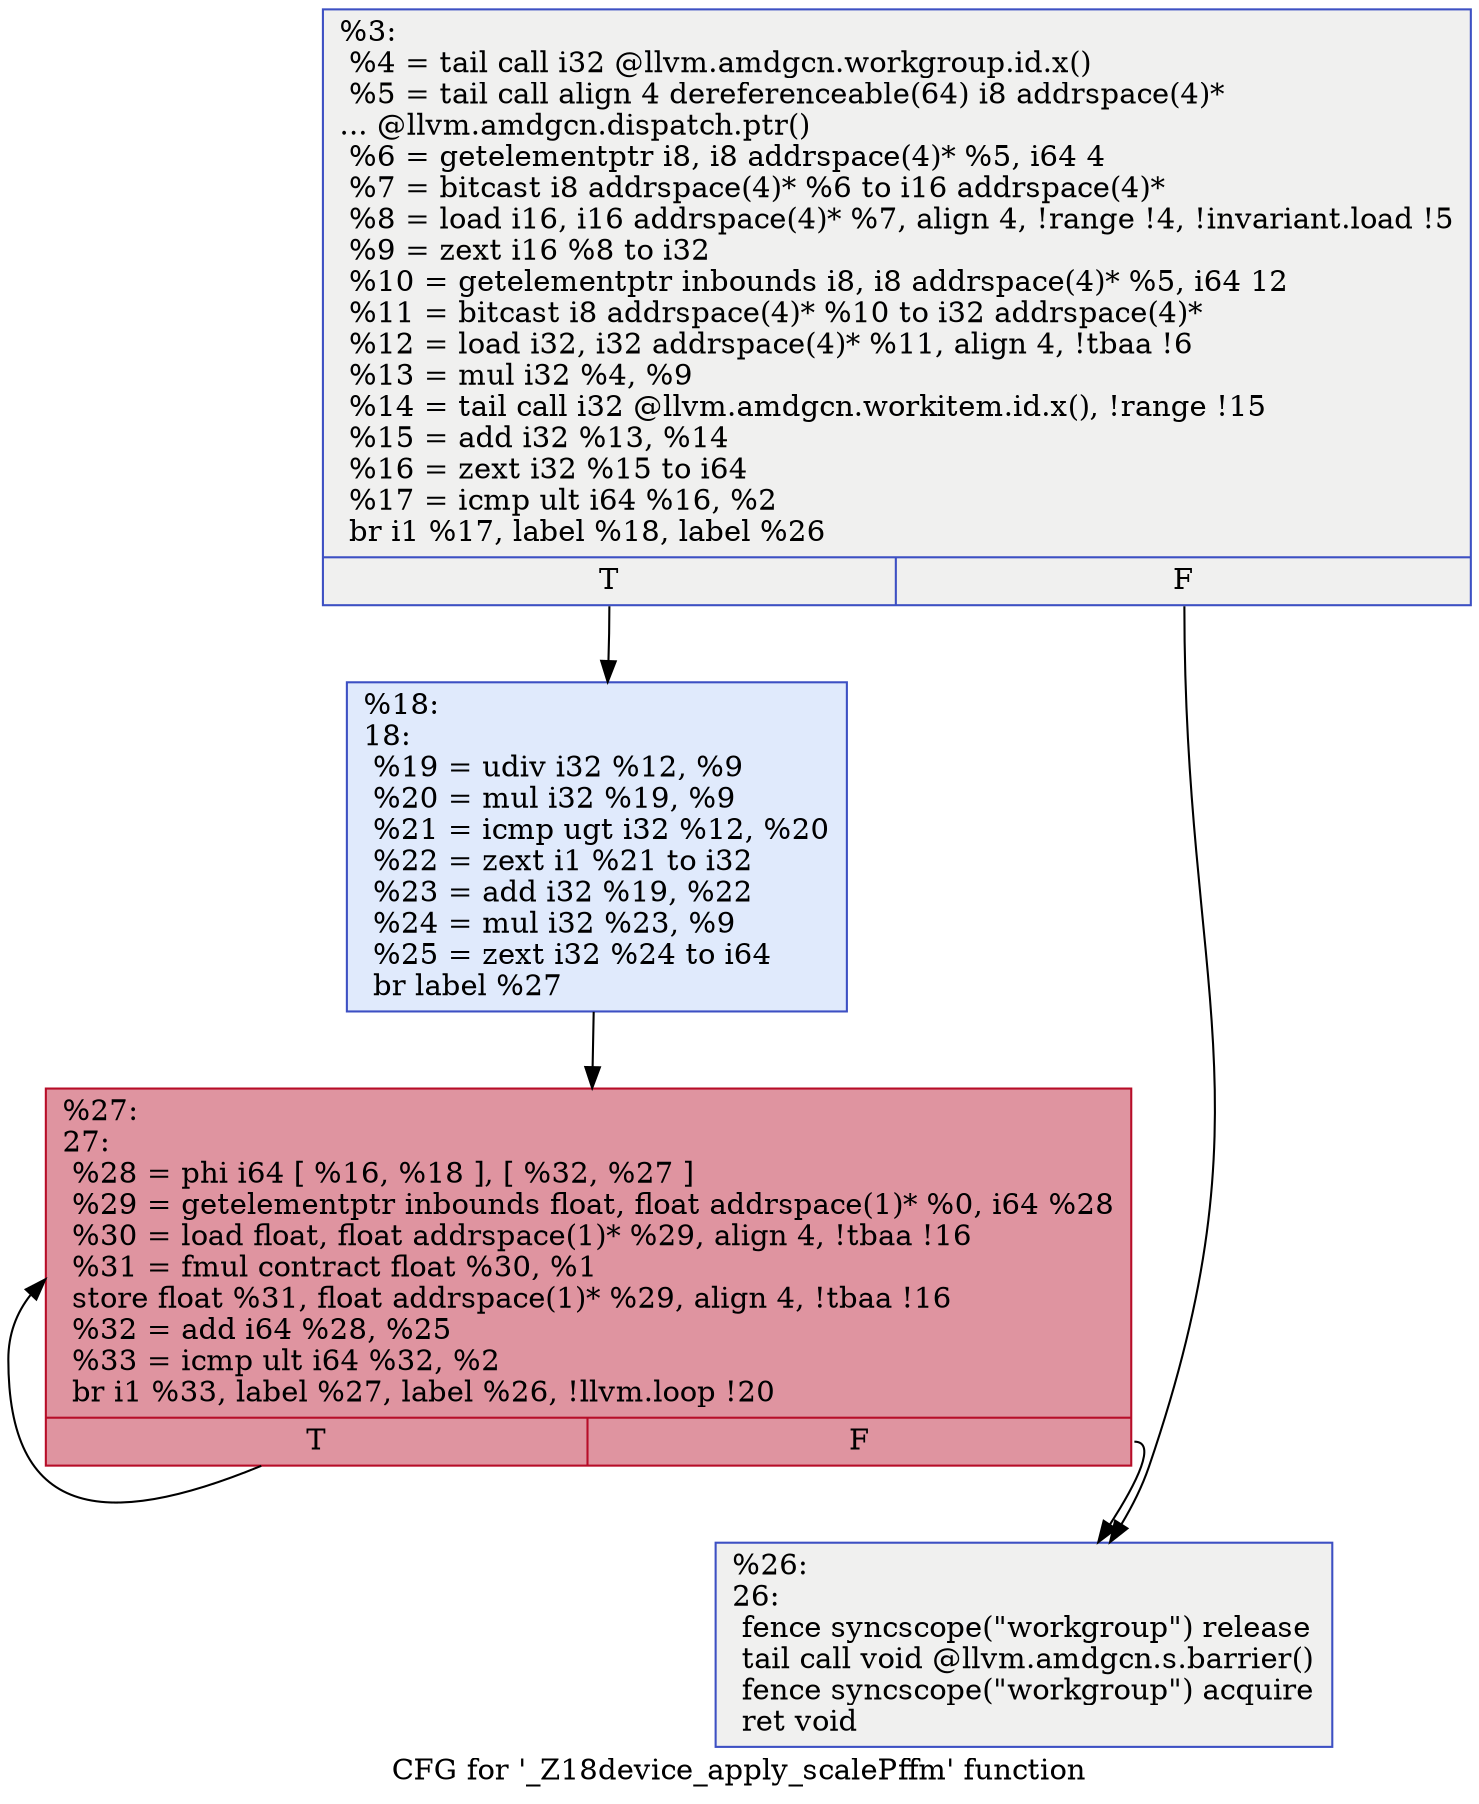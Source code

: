 digraph "CFG for '_Z18device_apply_scalePffm' function" {
	label="CFG for '_Z18device_apply_scalePffm' function";

	Node0x45a54d0 [shape=record,color="#3d50c3ff", style=filled, fillcolor="#dedcdb70",label="{%3:\l  %4 = tail call i32 @llvm.amdgcn.workgroup.id.x()\l  %5 = tail call align 4 dereferenceable(64) i8 addrspace(4)*\l... @llvm.amdgcn.dispatch.ptr()\l  %6 = getelementptr i8, i8 addrspace(4)* %5, i64 4\l  %7 = bitcast i8 addrspace(4)* %6 to i16 addrspace(4)*\l  %8 = load i16, i16 addrspace(4)* %7, align 4, !range !4, !invariant.load !5\l  %9 = zext i16 %8 to i32\l  %10 = getelementptr inbounds i8, i8 addrspace(4)* %5, i64 12\l  %11 = bitcast i8 addrspace(4)* %10 to i32 addrspace(4)*\l  %12 = load i32, i32 addrspace(4)* %11, align 4, !tbaa !6\l  %13 = mul i32 %4, %9\l  %14 = tail call i32 @llvm.amdgcn.workitem.id.x(), !range !15\l  %15 = add i32 %13, %14\l  %16 = zext i32 %15 to i64\l  %17 = icmp ult i64 %16, %2\l  br i1 %17, label %18, label %26\l|{<s0>T|<s1>F}}"];
	Node0x45a54d0:s0 -> Node0x45a7780;
	Node0x45a54d0:s1 -> Node0x45a7810;
	Node0x45a7780 [shape=record,color="#3d50c3ff", style=filled, fillcolor="#b9d0f970",label="{%18:\l18:                                               \l  %19 = udiv i32 %12, %9\l  %20 = mul i32 %19, %9\l  %21 = icmp ugt i32 %12, %20\l  %22 = zext i1 %21 to i32\l  %23 = add i32 %19, %22\l  %24 = mul i32 %23, %9\l  %25 = zext i32 %24 to i64\l  br label %27\l}"];
	Node0x45a7780 -> Node0x45a7d00;
	Node0x45a7810 [shape=record,color="#3d50c3ff", style=filled, fillcolor="#dedcdb70",label="{%26:\l26:                                               \l  fence syncscope(\"workgroup\") release\l  tail call void @llvm.amdgcn.s.barrier()\l  fence syncscope(\"workgroup\") acquire\l  ret void\l}"];
	Node0x45a7d00 [shape=record,color="#b70d28ff", style=filled, fillcolor="#b70d2870",label="{%27:\l27:                                               \l  %28 = phi i64 [ %16, %18 ], [ %32, %27 ]\l  %29 = getelementptr inbounds float, float addrspace(1)* %0, i64 %28\l  %30 = load float, float addrspace(1)* %29, align 4, !tbaa !16\l  %31 = fmul contract float %30, %1\l  store float %31, float addrspace(1)* %29, align 4, !tbaa !16\l  %32 = add i64 %28, %25\l  %33 = icmp ult i64 %32, %2\l  br i1 %33, label %27, label %26, !llvm.loop !20\l|{<s0>T|<s1>F}}"];
	Node0x45a7d00:s0 -> Node0x45a7d00;
	Node0x45a7d00:s1 -> Node0x45a7810;
}
